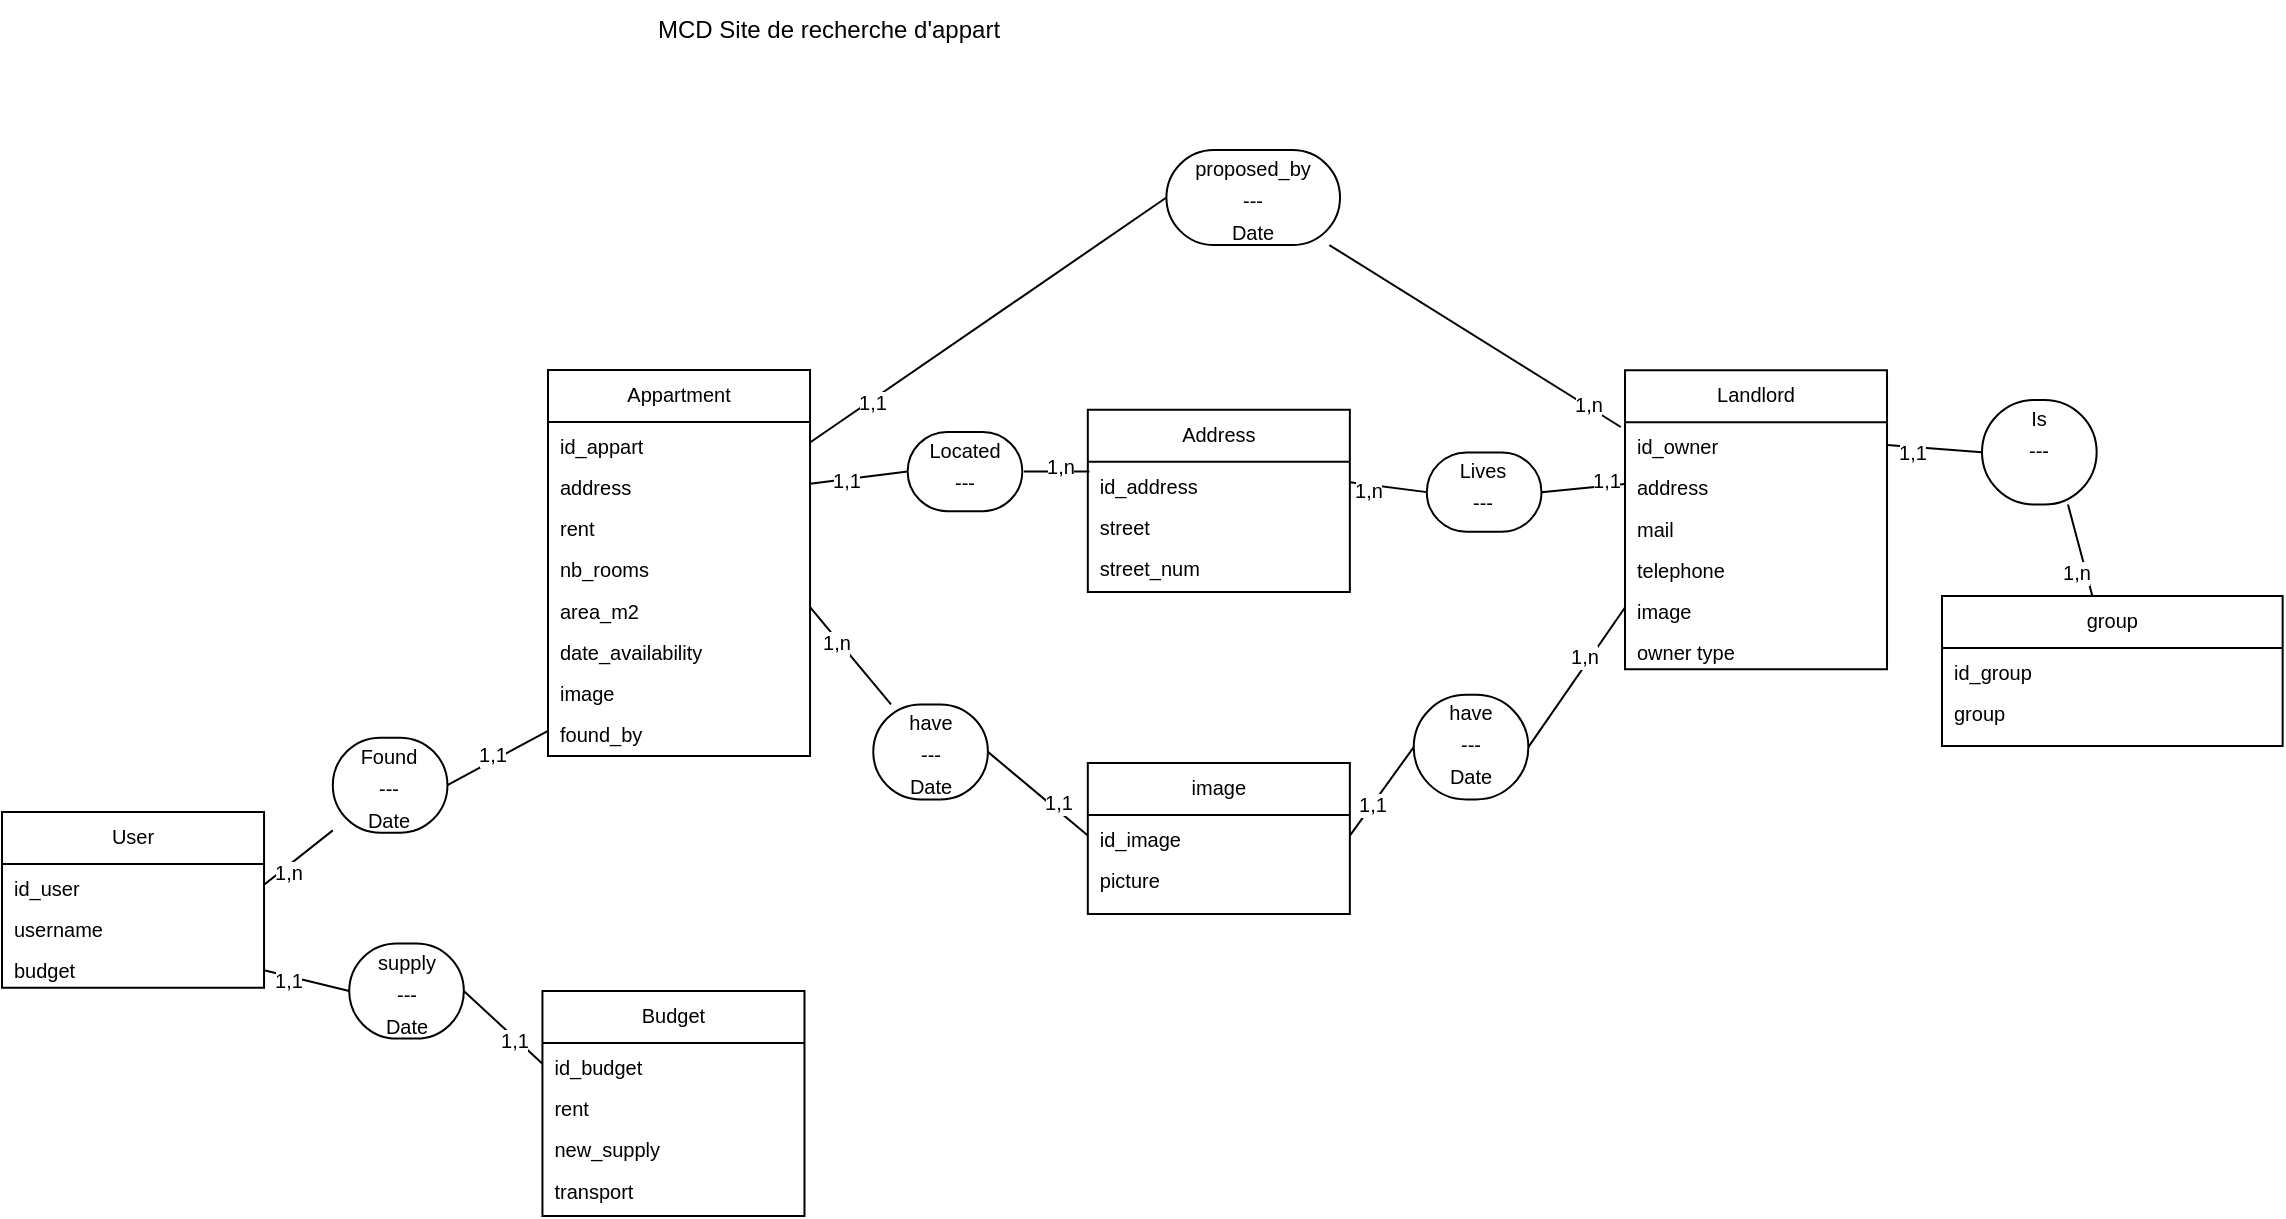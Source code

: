 <mxfile version="22.1.21" type="device">
  <diagram id="C5RBs43oDa-KdzZeNtuy" name="Page-1">
    <mxGraphModel dx="1434" dy="999" grid="0" gridSize="10" guides="1" tooltips="1" connect="1" arrows="1" fold="1" page="1" pageScale="1" pageWidth="1169" pageHeight="827" math="0" shadow="0">
      <root>
        <mxCell id="WIyWlLk6GJQsqaUBKTNV-0" />
        <mxCell id="WIyWlLk6GJQsqaUBKTNV-1" parent="WIyWlLk6GJQsqaUBKTNV-0" />
        <mxCell id="uKcMFkma33SuD5zO_-8G-0" value="MCD Site de recherche d&#39;appart" style="text;html=1;align=center;verticalAlign=middle;resizable=0;points=[];autosize=1;strokeColor=none;fillColor=none;shadow=0;" parent="WIyWlLk6GJQsqaUBKTNV-1" vertex="1">
          <mxGeometry x="326" y="18" width="190" height="30" as="geometry" />
        </mxCell>
        <mxCell id="zkfFHV4jXpPFQw0GAbJ--13" value="Address" style="swimlane;fontStyle=0;align=center;verticalAlign=top;childLayout=stackLayout;horizontal=1;startSize=26;horizontalStack=0;resizeParent=1;resizeLast=0;collapsible=1;marginBottom=0;rounded=0;shadow=0;strokeWidth=1;fontSize=10;container=0;" parent="WIyWlLk6GJQsqaUBKTNV-1" vertex="1">
          <mxGeometry x="550.91" y="222.88" width="131.02" height="91.12" as="geometry">
            <mxRectangle x="340" y="380" width="170" height="26" as="alternateBounds" />
          </mxGeometry>
        </mxCell>
        <mxCell id="zkfFHV4jXpPFQw0GAbJ--17" value="Landlord" style="swimlane;fontStyle=0;align=center;verticalAlign=top;childLayout=stackLayout;horizontal=1;startSize=26;horizontalStack=0;resizeParent=1;resizeLast=0;collapsible=1;marginBottom=0;rounded=0;shadow=0;strokeWidth=1;fontSize=10;container=0;" parent="WIyWlLk6GJQsqaUBKTNV-1" vertex="1">
          <mxGeometry x="819.493" y="203.083" width="131.018" height="149.547" as="geometry">
            <mxRectangle x="550" y="140" width="160" height="26" as="alternateBounds" />
          </mxGeometry>
        </mxCell>
        <mxCell id="oFJWuJIvr5pNURfF1LZ2-2" style="rounded=0;orthogonalLoop=1;jettySize=auto;html=1;entryX=0;entryY=0.5;entryDx=0;entryDy=0;endArrow=none;endFill=0;exitX=1;exitY=0.5;exitDx=0;exitDy=0;shadow=0;fontSize=10;" parent="WIyWlLk6GJQsqaUBKTNV-1" source="zkfFHV4jXpPFQw0GAbJ--1" target="oFJWuJIvr5pNURfF1LZ2-15" edge="1">
          <mxGeometry relative="1" as="geometry" />
        </mxCell>
        <mxCell id="vCiIIB5CHr5Q8YI4RMUH-0" value="1,1" style="edgeLabel;html=1;align=center;verticalAlign=middle;resizable=0;points=[];shadow=0;fontSize=10;container=0;" parent="oFJWuJIvr5pNURfF1LZ2-2" vertex="1" connectable="0">
          <mxGeometry x="-0.657" relative="1" as="geometry">
            <mxPoint as="offset" />
          </mxGeometry>
        </mxCell>
        <mxCell id="uKcMFkma33SuD5zO_-8G-18" style="edgeStyle=none;shape=connector;rounded=0;orthogonalLoop=1;jettySize=auto;html=1;entryX=0;entryY=0.5;entryDx=0;entryDy=0;labelBackgroundColor=default;strokeColor=default;align=center;verticalAlign=middle;fontFamily=Helvetica;fontSize=10;fontColor=default;endArrow=none;endFill=0;exitX=1;exitY=0.5;exitDx=0;exitDy=0;shadow=0;" parent="WIyWlLk6GJQsqaUBKTNV-1" edge="1">
          <mxGeometry relative="1" as="geometry">
            <mxPoint x="518.971" y="253.769" as="sourcePoint" />
            <mxPoint x="551.725" y="253.769" as="targetPoint" />
          </mxGeometry>
        </mxCell>
        <mxCell id="vCiIIB5CHr5Q8YI4RMUH-12" value="1,n" style="edgeLabel;html=1;align=center;verticalAlign=middle;resizable=0;points=[];shadow=0;fontSize=10;container=0;" parent="uKcMFkma33SuD5zO_-8G-18" vertex="1" connectable="0">
          <mxGeometry x="0.078" y="3" relative="1" as="geometry">
            <mxPoint as="offset" />
          </mxGeometry>
        </mxCell>
        <mxCell id="oFJWuJIvr5pNURfF1LZ2-5" value="&lt;p style=&quot;margin: 4px 0px 0px; text-align: center; font-size: 10px;&quot;&gt;Located&lt;/p&gt;&lt;p style=&quot;margin: 4px 0px 0px; text-align: center; font-size: 10px;&quot;&gt;---&lt;/p&gt;&lt;p style=&quot;margin: 4px 0px 0px; text-align: center; font-size: 10px;&quot;&gt;&lt;br style=&quot;font-size: 10px;&quot;&gt;&lt;/p&gt;" style="verticalAlign=top;align=left;overflow=fill;fontSize=10;fontFamily=Helvetica;html=1;whiteSpace=wrap;rounded=1;arcSize=50;shadow=0;container=0;" parent="WIyWlLk6GJQsqaUBKTNV-1" vertex="1">
          <mxGeometry x="460.831" y="233.97" width="57.32" height="39.598" as="geometry" />
        </mxCell>
        <mxCell id="oFJWuJIvr5pNURfF1LZ2-29" value="" style="shape=connector;rounded=0;orthogonalLoop=1;jettySize=auto;html=1;entryX=-0.016;entryY=0.19;entryDx=0;entryDy=0;entryPerimeter=0;labelBackgroundColor=default;strokeColor=default;fontFamily=Helvetica;fontSize=10;fontColor=default;endArrow=none;endFill=0;shadow=0;" parent="WIyWlLk6GJQsqaUBKTNV-1" source="oFJWuJIvr5pNURfF1LZ2-15" target="zkfFHV4jXpPFQw0GAbJ--17" edge="1">
          <mxGeometry x="0.843" relative="1" as="geometry">
            <mxPoint as="offset" />
          </mxGeometry>
        </mxCell>
        <mxCell id="vCiIIB5CHr5Q8YI4RMUH-2" value="1,n" style="edgeLabel;html=1;align=center;verticalAlign=middle;resizable=0;points=[];shadow=0;fontSize=10;container=0;" parent="oFJWuJIvr5pNURfF1LZ2-29" vertex="1" connectable="0">
          <mxGeometry x="0.77" y="1" relative="1" as="geometry">
            <mxPoint as="offset" />
          </mxGeometry>
        </mxCell>
        <mxCell id="oFJWuJIvr5pNURfF1LZ2-15" value="&lt;p style=&quot;margin: 4px 0px 0px; text-align: center; font-size: 10px;&quot;&gt;proposed_by&lt;/p&gt;&lt;p style=&quot;margin: 4px 0px 0px; text-align: center; font-size: 10px;&quot;&gt;---&lt;/p&gt;&lt;p style=&quot;margin: 4px 0px 0px; text-align: center; font-size: 10px;&quot;&gt;Date&lt;/p&gt;" style="verticalAlign=top;align=left;overflow=fill;fontSize=10;fontFamily=Helvetica;html=1;whiteSpace=wrap;rounded=1;arcSize=50;shadow=0;container=0;" parent="WIyWlLk6GJQsqaUBKTNV-1" vertex="1">
          <mxGeometry x="590.212" y="93" width="86.8" height="47.518" as="geometry" />
        </mxCell>
        <mxCell id="uKcMFkma33SuD5zO_-8G-16" style="rounded=0;orthogonalLoop=1;jettySize=auto;html=1;entryX=0;entryY=0.5;entryDx=0;entryDy=0;exitX=1;exitY=0.5;exitDx=0;exitDy=0;endArrow=none;endFill=0;shadow=0;fontSize=10;" parent="WIyWlLk6GJQsqaUBKTNV-1" source="zkfFHV4jXpPFQw0GAbJ--2" target="oFJWuJIvr5pNURfF1LZ2-5" edge="1">
          <mxGeometry relative="1" as="geometry" />
        </mxCell>
        <mxCell id="vCiIIB5CHr5Q8YI4RMUH-4" value="1,1" style="edgeLabel;html=1;align=center;verticalAlign=middle;resizable=0;points=[];shadow=0;fontSize=10;container=0;" parent="uKcMFkma33SuD5zO_-8G-16" vertex="1" connectable="0">
          <mxGeometry x="-0.288" relative="1" as="geometry">
            <mxPoint as="offset" />
          </mxGeometry>
        </mxCell>
        <mxCell id="uKcMFkma33SuD5zO_-8G-21" style="edgeStyle=none;shape=connector;rounded=0;orthogonalLoop=1;jettySize=auto;html=1;exitX=0;exitY=0.5;exitDx=0;exitDy=0;entryX=1;entryY=0.5;entryDx=0;entryDy=0;labelBackgroundColor=default;strokeColor=default;align=center;verticalAlign=middle;fontFamily=Helvetica;fontSize=10;fontColor=default;endArrow=none;endFill=0;shadow=0;" parent="WIyWlLk6GJQsqaUBKTNV-1" source="uKcMFkma33SuD5zO_-8G-19" target="zkfFHV4jXpPFQw0GAbJ--14" edge="1">
          <mxGeometry relative="1" as="geometry" />
        </mxCell>
        <mxCell id="vCiIIB5CHr5Q8YI4RMUH-11" value="1,n" style="edgeLabel;html=1;align=center;verticalAlign=middle;resizable=0;points=[];shadow=0;fontSize=10;container=0;" parent="uKcMFkma33SuD5zO_-8G-21" vertex="1" connectable="0">
          <mxGeometry x="0.548" y="1" relative="1" as="geometry">
            <mxPoint y="1" as="offset" />
          </mxGeometry>
        </mxCell>
        <mxCell id="uKcMFkma33SuD5zO_-8G-19" value="&lt;p style=&quot;margin: 4px 0px 0px; text-align: center; font-size: 10px;&quot;&gt;Lives&lt;/p&gt;&lt;p style=&quot;margin: 4px 0px 0px; text-align: center; font-size: 10px;&quot;&gt;---&lt;/p&gt;" style="verticalAlign=top;align=left;overflow=fill;fontSize=10;fontFamily=Helvetica;html=1;whiteSpace=wrap;rounded=1;arcSize=50;shadow=0;container=0;" parent="WIyWlLk6GJQsqaUBKTNV-1" vertex="1">
          <mxGeometry x="720.411" y="244.265" width="57.32" height="39.598" as="geometry" />
        </mxCell>
        <mxCell id="uKcMFkma33SuD5zO_-8G-20" style="edgeStyle=none;shape=connector;rounded=0;orthogonalLoop=1;jettySize=auto;html=1;exitX=0;exitY=0.5;exitDx=0;exitDy=0;entryX=1;entryY=0.5;entryDx=0;entryDy=0;labelBackgroundColor=default;strokeColor=default;align=center;verticalAlign=middle;fontFamily=Helvetica;fontSize=10;fontColor=default;endArrow=none;endFill=0;shadow=0;" parent="WIyWlLk6GJQsqaUBKTNV-1" source="uKcMFkma33SuD5zO_-8G-13" target="uKcMFkma33SuD5zO_-8G-19" edge="1">
          <mxGeometry relative="1" as="geometry" />
        </mxCell>
        <mxCell id="vCiIIB5CHr5Q8YI4RMUH-3" value="1,1" style="edgeLabel;html=1;align=center;verticalAlign=middle;resizable=0;points=[];shadow=0;fontSize=10;container=0;" parent="uKcMFkma33SuD5zO_-8G-20" vertex="1" connectable="0">
          <mxGeometry x="-0.551" y="-3" relative="1" as="geometry">
            <mxPoint as="offset" />
          </mxGeometry>
        </mxCell>
        <mxCell id="uKcMFkma33SuD5zO_-8G-35" value="image" style="swimlane;fontStyle=0;align=center;verticalAlign=top;childLayout=stackLayout;horizontal=1;startSize=26;horizontalStack=0;resizeParent=1;resizeLast=0;collapsible=1;marginBottom=0;rounded=0;shadow=0;strokeWidth=1;fontSize=10;container=0;" parent="WIyWlLk6GJQsqaUBKTNV-1" vertex="1">
          <mxGeometry x="550.91" y="399.49" width="131.02" height="75.51" as="geometry">
            <mxRectangle x="340" y="380" width="170" height="26" as="alternateBounds" />
          </mxGeometry>
        </mxCell>
        <mxCell id="uKcMFkma33SuD5zO_-8G-44" style="edgeStyle=none;shape=connector;rounded=0;orthogonalLoop=1;jettySize=auto;html=1;exitX=1;exitY=0.5;exitDx=0;exitDy=0;entryX=0;entryY=0.5;entryDx=0;entryDy=0;labelBackgroundColor=default;strokeColor=default;align=center;verticalAlign=middle;fontFamily=Helvetica;fontSize=10;fontColor=default;endArrow=none;endFill=0;shadow=0;" parent="WIyWlLk6GJQsqaUBKTNV-1" source="uKcMFkma33SuD5zO_-8G-42" target="uKcMFkma33SuD5zO_-8G-36" edge="1">
          <mxGeometry relative="1" as="geometry" />
        </mxCell>
        <mxCell id="vCiIIB5CHr5Q8YI4RMUH-13" value="1,1" style="edgeLabel;html=1;align=center;verticalAlign=middle;resizable=0;points=[];shadow=0;fontSize=10;container=0;" parent="uKcMFkma33SuD5zO_-8G-44" vertex="1" connectable="0">
          <mxGeometry x="0.302" y="3" relative="1" as="geometry">
            <mxPoint as="offset" />
          </mxGeometry>
        </mxCell>
        <mxCell id="uKcMFkma33SuD5zO_-8G-42" value="&lt;p style=&quot;margin: 4px 0px 0px; text-align: center; font-size: 10px;&quot;&gt;have&lt;/p&gt;&lt;p style=&quot;margin: 4px 0px 0px; text-align: center; font-size: 10px;&quot;&gt;---&lt;/p&gt;&lt;p style=&quot;margin: 4px 0px 0px; text-align: center; font-size: 10px;&quot;&gt;Date&lt;/p&gt;" style="verticalAlign=top;align=left;overflow=fill;fontSize=10;fontFamily=Helvetica;html=1;whiteSpace=wrap;rounded=1;arcSize=50;shadow=0;container=0;" parent="WIyWlLk6GJQsqaUBKTNV-1" vertex="1">
          <mxGeometry x="443.635" y="370.188" width="57.32" height="47.518" as="geometry" />
        </mxCell>
        <mxCell id="uKcMFkma33SuD5zO_-8G-45" style="edgeStyle=none;shape=connector;rounded=0;orthogonalLoop=1;jettySize=auto;html=1;exitX=0;exitY=0.5;exitDx=0;exitDy=0;entryX=1;entryY=0.5;entryDx=0;entryDy=0;labelBackgroundColor=default;strokeColor=default;align=center;verticalAlign=middle;fontFamily=Helvetica;fontSize=10;fontColor=default;endArrow=none;endFill=0;shadow=0;" parent="WIyWlLk6GJQsqaUBKTNV-1" source="uKcMFkma33SuD5zO_-8G-41" target="uKcMFkma33SuD5zO_-8G-47" edge="1">
          <mxGeometry relative="1" as="geometry" />
        </mxCell>
        <mxCell id="vCiIIB5CHr5Q8YI4RMUH-6" value="1,n" style="edgeLabel;html=1;align=center;verticalAlign=middle;resizable=0;points=[];shadow=0;fontSize=10;container=0;" parent="uKcMFkma33SuD5zO_-8G-45" vertex="1" connectable="0">
          <mxGeometry x="-0.165" y="3" relative="1" as="geometry">
            <mxPoint x="-3" y="-7" as="offset" />
          </mxGeometry>
        </mxCell>
        <mxCell id="uKcMFkma33SuD5zO_-8G-48" style="edgeStyle=none;shape=connector;rounded=0;orthogonalLoop=1;jettySize=auto;html=1;entryX=1;entryY=0.5;entryDx=0;entryDy=0;labelBackgroundColor=default;strokeColor=default;align=center;verticalAlign=middle;fontFamily=Helvetica;fontSize=10;fontColor=default;endArrow=none;endFill=0;exitX=0;exitY=0.5;exitDx=0;exitDy=0;shadow=0;" parent="WIyWlLk6GJQsqaUBKTNV-1" source="uKcMFkma33SuD5zO_-8G-47" target="uKcMFkma33SuD5zO_-8G-36" edge="1">
          <mxGeometry relative="1" as="geometry" />
        </mxCell>
        <mxCell id="vCiIIB5CHr5Q8YI4RMUH-14" value="1,1" style="edgeLabel;html=1;align=center;verticalAlign=middle;resizable=0;points=[];shadow=0;fontSize=10;container=0;" parent="uKcMFkma33SuD5zO_-8G-48" vertex="1" connectable="0">
          <mxGeometry x="0.304" y="-1" relative="1" as="geometry">
            <mxPoint as="offset" />
          </mxGeometry>
        </mxCell>
        <mxCell id="uKcMFkma33SuD5zO_-8G-47" value="&lt;p style=&quot;margin: 4px 0px 0px; text-align: center; font-size: 10px;&quot;&gt;have&lt;/p&gt;&lt;p style=&quot;margin: 4px 0px 0px; text-align: center; font-size: 10px;&quot;&gt;---&lt;/p&gt;&lt;p style=&quot;margin: 4px 0px 0px; text-align: center; font-size: 10px;&quot;&gt;Date&lt;/p&gt;" style="verticalAlign=top;align=left;overflow=fill;fontSize=10;fontFamily=Helvetica;html=1;whiteSpace=wrap;rounded=1;arcSize=50;shadow=0;container=0;" parent="WIyWlLk6GJQsqaUBKTNV-1" vertex="1">
          <mxGeometry x="713.86" y="365.436" width="57.32" height="52.27" as="geometry" />
        </mxCell>
        <mxCell id="6wlXfqNhccEPpByuZ59E-4" value="User" style="swimlane;fontStyle=0;align=center;verticalAlign=top;childLayout=stackLayout;horizontal=1;startSize=26;horizontalStack=0;resizeParent=1;resizeLast=0;collapsible=1;marginBottom=0;rounded=0;shadow=0;strokeWidth=1;fontSize=10;container=0;" parent="WIyWlLk6GJQsqaUBKTNV-1" vertex="1">
          <mxGeometry x="8" y="424.042" width="131.018" height="87.773" as="geometry">
            <mxRectangle x="340" y="380" width="170" height="26" as="alternateBounds" />
          </mxGeometry>
        </mxCell>
        <mxCell id="6wlXfqNhccEPpByuZ59E-8" value="Budget" style="swimlane;fontStyle=0;align=center;verticalAlign=top;childLayout=stackLayout;horizontal=1;startSize=26;horizontalStack=0;resizeParent=1;resizeLast=0;collapsible=1;marginBottom=0;rounded=0;shadow=0;strokeWidth=1;fontSize=10;container=0;" parent="WIyWlLk6GJQsqaUBKTNV-1" vertex="1">
          <mxGeometry x="278.22" y="513.53" width="131.02" height="112.47" as="geometry">
            <mxRectangle x="340" y="380" width="170" height="26" as="alternateBounds" />
          </mxGeometry>
        </mxCell>
        <mxCell id="6wlXfqNhccEPpByuZ59E-12" style="rounded=0;orthogonalLoop=1;jettySize=auto;html=1;entryX=1;entryY=0.5;entryDx=0;entryDy=0;endArrow=none;endFill=0;exitX=0;exitY=0.5;exitDx=0;exitDy=0;shadow=0;fontSize=10;" parent="WIyWlLk6GJQsqaUBKTNV-1" source="6wlXfqNhccEPpByuZ59E-11" target="6wlXfqNhccEPpByuZ59E-27" edge="1">
          <mxGeometry relative="1" as="geometry">
            <mxPoint x="237.282" y="418.498" as="targetPoint" />
          </mxGeometry>
        </mxCell>
        <mxCell id="vCiIIB5CHr5Q8YI4RMUH-7" value="1,1" style="edgeLabel;html=1;align=center;verticalAlign=middle;resizable=0;points=[];shadow=0;fontSize=10;container=0;" parent="6wlXfqNhccEPpByuZ59E-12" vertex="1" connectable="0">
          <mxGeometry x="0.05" y="-3" relative="1" as="geometry">
            <mxPoint as="offset" />
          </mxGeometry>
        </mxCell>
        <mxCell id="6wlXfqNhccEPpByuZ59E-28" style="rounded=0;orthogonalLoop=1;jettySize=auto;html=1;entryX=1;entryY=0.5;entryDx=0;entryDy=0;endArrow=none;endFill=0;shadow=0;fontSize=10;" parent="WIyWlLk6GJQsqaUBKTNV-1" source="6wlXfqNhccEPpByuZ59E-27" target="6wlXfqNhccEPpByuZ59E-5" edge="1">
          <mxGeometry relative="1" as="geometry" />
        </mxCell>
        <mxCell id="vCiIIB5CHr5Q8YI4RMUH-8" value="1,n" style="edgeLabel;html=1;align=center;verticalAlign=middle;resizable=0;points=[];shadow=0;fontSize=10;container=0;" parent="6wlXfqNhccEPpByuZ59E-28" vertex="1" connectable="0">
          <mxGeometry x="0.373" y="2" relative="1" as="geometry">
            <mxPoint as="offset" />
          </mxGeometry>
        </mxCell>
        <mxCell id="6wlXfqNhccEPpByuZ59E-27" value="&lt;p style=&quot;margin: 4px 0px 0px; text-align: center; font-size: 10px;&quot;&gt;Found&lt;/p&gt;&lt;p style=&quot;margin: 4px 0px 0px; text-align: center; font-size: 10px;&quot;&gt;---&lt;/p&gt;&lt;p style=&quot;margin: 4px 0px 0px; text-align: center; font-size: 10px;&quot;&gt;Date&lt;/p&gt;" style="verticalAlign=top;align=left;overflow=fill;fontSize=10;fontFamily=Helvetica;html=1;whiteSpace=wrap;rounded=1;arcSize=50;shadow=0;container=0;" parent="WIyWlLk6GJQsqaUBKTNV-1" vertex="1">
          <mxGeometry x="173.41" y="386.819" width="57.32" height="47.518" as="geometry" />
        </mxCell>
        <mxCell id="6wlXfqNhccEPpByuZ59E-31" style="edgeStyle=none;shape=connector;rounded=0;orthogonalLoop=1;jettySize=auto;html=1;entryX=0;entryY=0.5;entryDx=0;entryDy=0;labelBackgroundColor=default;strokeColor=default;align=center;verticalAlign=middle;fontFamily=Helvetica;fontSize=10;fontColor=default;endArrow=none;endFill=0;exitX=1;exitY=0.5;exitDx=0;exitDy=0;shadow=0;" parent="WIyWlLk6GJQsqaUBKTNV-1" source="6wlXfqNhccEPpByuZ59E-29" target="6wlXfqNhccEPpByuZ59E-9" edge="1">
          <mxGeometry relative="1" as="geometry">
            <mxPoint x="245.47" y="532.171" as="sourcePoint" />
          </mxGeometry>
        </mxCell>
        <mxCell id="vCiIIB5CHr5Q8YI4RMUH-10" value="1,1" style="edgeLabel;html=1;align=center;verticalAlign=middle;resizable=0;points=[];shadow=0;fontSize=10;container=0;" parent="6wlXfqNhccEPpByuZ59E-31" vertex="1" connectable="0">
          <mxGeometry x="0.502" y="5" relative="1" as="geometry">
            <mxPoint x="-8" y="1" as="offset" />
          </mxGeometry>
        </mxCell>
        <mxCell id="6wlXfqNhccEPpByuZ59E-29" value="&lt;p style=&quot;margin: 4px 0px 0px; text-align: center; font-size: 10px;&quot;&gt;supply&lt;/p&gt;&lt;p style=&quot;margin: 4px 0px 0px; text-align: center; font-size: 10px;&quot;&gt;---&lt;/p&gt;&lt;p style=&quot;margin: 4px 0px 0px; text-align: center; font-size: 10px;&quot;&gt;Date&lt;/p&gt;" style="verticalAlign=top;align=left;overflow=fill;fontSize=10;fontFamily=Helvetica;html=1;whiteSpace=wrap;rounded=1;arcSize=50;shadow=0;container=0;" parent="WIyWlLk6GJQsqaUBKTNV-1" vertex="1">
          <mxGeometry x="181.599" y="489.775" width="57.32" height="47.518" as="geometry" />
        </mxCell>
        <mxCell id="6wlXfqNhccEPpByuZ59E-30" style="edgeStyle=none;shape=connector;rounded=0;orthogonalLoop=1;jettySize=auto;html=1;entryX=0;entryY=0.5;entryDx=0;entryDy=0;labelBackgroundColor=default;strokeColor=default;align=center;verticalAlign=middle;fontFamily=Helvetica;fontSize=10;fontColor=default;endArrow=none;endFill=0;exitX=1;exitY=0.5;exitDx=0;exitDy=0;shadow=0;" parent="WIyWlLk6GJQsqaUBKTNV-1" source="6wlXfqNhccEPpByuZ59E-13" target="6wlXfqNhccEPpByuZ59E-29" edge="1">
          <mxGeometry relative="1" as="geometry" />
        </mxCell>
        <mxCell id="vCiIIB5CHr5Q8YI4RMUH-9" value="1,1" style="edgeLabel;html=1;align=center;verticalAlign=middle;resizable=0;points=[];shadow=0;fontSize=10;container=0;" parent="6wlXfqNhccEPpByuZ59E-30" vertex="1" connectable="0">
          <mxGeometry x="-0.43" y="-2" relative="1" as="geometry">
            <mxPoint as="offset" />
          </mxGeometry>
        </mxCell>
        <mxCell id="6wlXfqNhccEPpByuZ59E-34" style="edgeStyle=none;shape=connector;rounded=0;orthogonalLoop=1;jettySize=auto;html=1;exitX=1;exitY=0.5;exitDx=0;exitDy=0;labelBackgroundColor=default;strokeColor=default;align=center;verticalAlign=middle;fontFamily=Helvetica;fontSize=10;fontColor=default;endArrow=none;endFill=0;shadow=0;" parent="WIyWlLk6GJQsqaUBKTNV-1" source="uKcMFkma33SuD5zO_-8G-11" target="uKcMFkma33SuD5zO_-8G-42" edge="1">
          <mxGeometry relative="1" as="geometry" />
        </mxCell>
        <mxCell id="vCiIIB5CHr5Q8YI4RMUH-5" value="1,n" style="edgeLabel;html=1;align=center;verticalAlign=middle;resizable=0;points=[];shadow=0;fontSize=10;container=0;" parent="6wlXfqNhccEPpByuZ59E-34" vertex="1" connectable="0">
          <mxGeometry x="-0.32" y="-1" relative="1" as="geometry">
            <mxPoint as="offset" />
          </mxGeometry>
        </mxCell>
        <mxCell id="hG3oxJkNT1ENptjuVg6Q-0" value="&lt;p style=&quot;margin: 4px 0px 0px; text-align: center; font-size: 10px;&quot;&gt;Is&lt;/p&gt;&lt;p style=&quot;margin: 4px 0px 0px; text-align: center; font-size: 10px;&quot;&gt;---&lt;/p&gt;" style="verticalAlign=top;align=left;overflow=fill;fontSize=10;fontFamily=Helvetica;html=1;whiteSpace=wrap;rounded=1;arcSize=50;shadow=0;container=0;" parent="WIyWlLk6GJQsqaUBKTNV-1" vertex="1">
          <mxGeometry x="998.004" y="217.992" width="57.32" height="52.27" as="geometry" />
        </mxCell>
        <mxCell id="hG3oxJkNT1ENptjuVg6Q-4" style="rounded=0;orthogonalLoop=1;jettySize=auto;html=1;exitX=1;exitY=0.25;exitDx=0;exitDy=0;entryX=0;entryY=0.5;entryDx=0;entryDy=0;endArrow=none;endFill=0;shadow=0;fontSize=10;" parent="WIyWlLk6GJQsqaUBKTNV-1" source="zkfFHV4jXpPFQw0GAbJ--17" target="hG3oxJkNT1ENptjuVg6Q-0" edge="1">
          <mxGeometry relative="1" as="geometry" />
        </mxCell>
        <mxCell id="hG3oxJkNT1ENptjuVg6Q-5" value="1,1" style="edgeLabel;html=1;align=center;verticalAlign=middle;resizable=0;points=[];shadow=0;fontSize=10;container=0;" parent="hG3oxJkNT1ENptjuVg6Q-4" vertex="1" connectable="0">
          <mxGeometry x="-0.497" y="-1" relative="1" as="geometry">
            <mxPoint y="1" as="offset" />
          </mxGeometry>
        </mxCell>
        <mxCell id="hG3oxJkNT1ENptjuVg6Q-6" style="rounded=0;orthogonalLoop=1;jettySize=auto;html=1;entryX=0.75;entryY=1;entryDx=0;entryDy=0;endArrow=none;endFill=0;shadow=0;fontSize=10;" parent="WIyWlLk6GJQsqaUBKTNV-1" source="hG3oxJkNT1ENptjuVg6Q-1" target="hG3oxJkNT1ENptjuVg6Q-0" edge="1">
          <mxGeometry relative="1" as="geometry" />
        </mxCell>
        <mxCell id="hG3oxJkNT1ENptjuVg6Q-7" value="1,n" style="edgeLabel;html=1;align=center;verticalAlign=middle;resizable=0;points=[];fontSize=10;fontFamily=Helvetica;fontColor=default;shadow=0;container=0;" parent="hG3oxJkNT1ENptjuVg6Q-6" vertex="1" connectable="0">
          <mxGeometry x="-0.405" y="5" relative="1" as="geometry">
            <mxPoint as="offset" />
          </mxGeometry>
        </mxCell>
        <mxCell id="hG3oxJkNT1ENptjuVg6Q-1" value="group" style="swimlane;fontStyle=0;align=center;verticalAlign=top;childLayout=stackLayout;horizontal=1;startSize=26;horizontalStack=0;resizeParent=1;resizeLast=0;collapsible=1;marginBottom=0;rounded=0;shadow=0;strokeWidth=1;fontSize=10;container=0;" parent="WIyWlLk6GJQsqaUBKTNV-1" vertex="1">
          <mxGeometry x="978" y="316" width="170.32" height="75" as="geometry">
            <mxRectangle x="340" y="380" width="170" height="26" as="alternateBounds" />
          </mxGeometry>
        </mxCell>
        <mxCell id="hG3oxJkNT1ENptjuVg6Q-2" value="id_group" style="text;align=left;verticalAlign=top;spacingLeft=4;spacingRight=4;overflow=hidden;rotatable=0;points=[[0,0.5],[1,0.5]];portConstraint=eastwest;shadow=0;fontSize=10;container=0;" parent="hG3oxJkNT1ENptjuVg6Q-1" vertex="1">
          <mxGeometry y="26" width="170.32" height="20.591" as="geometry" />
        </mxCell>
        <mxCell id="hG3oxJkNT1ENptjuVg6Q-3" value="group" style="text;align=left;verticalAlign=top;spacingLeft=4;spacingRight=4;overflow=hidden;rotatable=0;points=[[0,0.5],[1,0.5]];portConstraint=eastwest;rounded=0;shadow=0;html=0;fontSize=10;container=0;" parent="hG3oxJkNT1ENptjuVg6Q-1" vertex="1">
          <mxGeometry y="46.591" width="170.32" height="22.175" as="geometry" />
        </mxCell>
        <mxCell id="zkfFHV4jXpPFQw0GAbJ--14" value="id_address" style="text;align=left;verticalAlign=top;spacingLeft=4;spacingRight=4;overflow=hidden;rotatable=0;points=[[0,0.5],[1,0.5]];portConstraint=eastwest;shadow=0;fontSize=10;container=0;" parent="WIyWlLk6GJQsqaUBKTNV-1" vertex="1">
          <mxGeometry x="550.906" y="248.882" width="131.018" height="20.591" as="geometry" />
        </mxCell>
        <mxCell id="zkfFHV4jXpPFQw0GAbJ--3" value="street" style="text;align=left;verticalAlign=top;spacingLeft=4;spacingRight=4;overflow=hidden;rotatable=0;points=[[0,0.5],[1,0.5]];portConstraint=eastwest;rounded=0;shadow=0;html=0;fontSize=10;container=0;" parent="WIyWlLk6GJQsqaUBKTNV-1" vertex="1">
          <mxGeometry x="550.906" y="269.473" width="131.018" height="20.591" as="geometry" />
        </mxCell>
        <mxCell id="zkfFHV4jXpPFQw0GAbJ--5" value="street_num" style="text;align=left;verticalAlign=top;spacingLeft=4;spacingRight=4;overflow=hidden;rotatable=0;points=[[0,0.5],[1,0.5]];portConstraint=eastwest;shadow=0;fontSize=10;container=0;" parent="WIyWlLk6GJQsqaUBKTNV-1" vertex="1">
          <mxGeometry x="550.906" y="290.065" width="131.018" height="20.591" as="geometry" />
        </mxCell>
        <mxCell id="zkfFHV4jXpPFQw0GAbJ--19" value="id_owner" style="text;align=left;verticalAlign=top;spacingLeft=4;spacingRight=4;overflow=hidden;rotatable=0;points=[[0,0.5],[1,0.5]];portConstraint=eastwest;rounded=0;shadow=0;html=0;fontSize=10;container=0;" parent="WIyWlLk6GJQsqaUBKTNV-1" vertex="1">
          <mxGeometry x="819.493" y="229.083" width="131.018" height="20.591" as="geometry" />
        </mxCell>
        <mxCell id="uKcMFkma33SuD5zO_-8G-13" value="address" style="text;align=left;verticalAlign=top;spacingLeft=4;spacingRight=4;overflow=hidden;rotatable=0;points=[[0,0.5],[1,0.5]];portConstraint=eastwest;rounded=0;shadow=0;html=0;fontSize=10;container=0;" parent="WIyWlLk6GJQsqaUBKTNV-1" vertex="1">
          <mxGeometry x="819.493" y="249.674" width="131.018" height="20.591" as="geometry" />
        </mxCell>
        <mxCell id="uKcMFkma33SuD5zO_-8G-22" value="mail" style="text;align=left;verticalAlign=top;spacingLeft=4;spacingRight=4;overflow=hidden;rotatable=0;points=[[0,0.5],[1,0.5]];portConstraint=eastwest;rounded=0;shadow=0;html=0;fontSize=10;container=0;" parent="WIyWlLk6GJQsqaUBKTNV-1" vertex="1">
          <mxGeometry x="819.493" y="270.265" width="131.018" height="20.591" as="geometry" />
        </mxCell>
        <mxCell id="uKcMFkma33SuD5zO_-8G-27" value="telephone" style="text;align=left;verticalAlign=top;spacingLeft=4;spacingRight=4;overflow=hidden;rotatable=0;points=[[0,0.5],[1,0.5]];portConstraint=eastwest;rounded=0;shadow=0;html=0;fontSize=10;container=0;" parent="WIyWlLk6GJQsqaUBKTNV-1" vertex="1">
          <mxGeometry x="819.493" y="290.857" width="131.018" height="20.591" as="geometry" />
        </mxCell>
        <mxCell id="uKcMFkma33SuD5zO_-8G-41" value="image" style="text;align=left;verticalAlign=top;spacingLeft=4;spacingRight=4;overflow=hidden;rotatable=0;points=[[0,0.5],[1,0.5]];portConstraint=eastwest;rounded=0;shadow=0;html=0;fontSize=10;container=0;" parent="WIyWlLk6GJQsqaUBKTNV-1" vertex="1">
          <mxGeometry x="819.493" y="311.448" width="131.018" height="20.591" as="geometry" />
        </mxCell>
        <mxCell id="6wlXfqNhccEPpByuZ59E-3" value="owner type" style="text;align=left;verticalAlign=top;spacingLeft=4;spacingRight=4;overflow=hidden;rotatable=0;points=[[0,0.5],[1,0.5]];portConstraint=eastwest;rounded=0;shadow=0;html=0;fontSize=10;container=0;" parent="WIyWlLk6GJQsqaUBKTNV-1" vertex="1">
          <mxGeometry x="819.493" y="332.039" width="131.018" height="20.591" as="geometry" />
        </mxCell>
        <mxCell id="uKcMFkma33SuD5zO_-8G-36" value="id_image" style="text;align=left;verticalAlign=top;spacingLeft=4;spacingRight=4;overflow=hidden;rotatable=0;points=[[0,0.5],[1,0.5]];portConstraint=eastwest;shadow=0;fontSize=10;container=0;" parent="WIyWlLk6GJQsqaUBKTNV-1" vertex="1">
          <mxGeometry x="550.906" y="425.491" width="131.018" height="20.591" as="geometry" />
        </mxCell>
        <mxCell id="uKcMFkma33SuD5zO_-8G-37" value="picture" style="text;align=left;verticalAlign=top;spacingLeft=4;spacingRight=4;overflow=hidden;rotatable=0;points=[[0,0.5],[1,0.5]];portConstraint=eastwest;rounded=0;shadow=0;html=0;fontSize=10;container=0;" parent="WIyWlLk6GJQsqaUBKTNV-1" vertex="1">
          <mxGeometry x="550.906" y="446.082" width="131.018" height="22.175" as="geometry" />
        </mxCell>
        <mxCell id="6wlXfqNhccEPpByuZ59E-5" value="id_user" style="text;align=left;verticalAlign=top;spacingLeft=4;spacingRight=4;overflow=hidden;rotatable=0;points=[[0,0.5],[1,0.5]];portConstraint=eastwest;shadow=0;fontSize=10;container=0;" parent="WIyWlLk6GJQsqaUBKTNV-1" vertex="1">
          <mxGeometry x="8" y="450.042" width="131.018" height="20.591" as="geometry" />
        </mxCell>
        <mxCell id="6wlXfqNhccEPpByuZ59E-6" value="username" style="text;align=left;verticalAlign=top;spacingLeft=4;spacingRight=4;overflow=hidden;rotatable=0;points=[[0,0.5],[1,0.5]];portConstraint=eastwest;rounded=0;shadow=0;html=0;fontSize=10;container=0;" parent="WIyWlLk6GJQsqaUBKTNV-1" vertex="1">
          <mxGeometry x="8" y="470.633" width="131.018" height="20.591" as="geometry" />
        </mxCell>
        <mxCell id="6wlXfqNhccEPpByuZ59E-13" value="budget" style="text;align=left;verticalAlign=top;spacingLeft=4;spacingRight=4;overflow=hidden;rotatable=0;points=[[0,0.5],[1,0.5]];portConstraint=eastwest;rounded=0;shadow=0;html=0;fontSize=10;container=0;" parent="WIyWlLk6GJQsqaUBKTNV-1" vertex="1">
          <mxGeometry x="8" y="491.22" width="131.02" height="23.78" as="geometry" />
        </mxCell>
        <mxCell id="6wlXfqNhccEPpByuZ59E-9" value="id_budget" style="text;align=left;verticalAlign=top;spacingLeft=4;spacingRight=4;overflow=hidden;rotatable=0;points=[[0,0.5],[1,0.5]];portConstraint=eastwest;shadow=0;fontSize=10;container=0;" parent="WIyWlLk6GJQsqaUBKTNV-1" vertex="1">
          <mxGeometry x="278.225" y="539.534" width="131.018" height="20.591" as="geometry" />
        </mxCell>
        <mxCell id="6wlXfqNhccEPpByuZ59E-14" value="rent" style="text;align=left;verticalAlign=top;spacingLeft=4;spacingRight=4;overflow=hidden;rotatable=0;points=[[0,0.5],[1,0.5]];portConstraint=eastwest;rounded=0;shadow=0;html=0;fontSize=10;container=0;" parent="WIyWlLk6GJQsqaUBKTNV-1" vertex="1">
          <mxGeometry x="278.225" y="560.125" width="131.018" height="20.591" as="geometry" />
        </mxCell>
        <mxCell id="6wlXfqNhccEPpByuZ59E-32" value="new_supply" style="text;align=left;verticalAlign=top;spacingLeft=4;spacingRight=4;overflow=hidden;rotatable=0;points=[[0,0.5],[1,0.5]];portConstraint=eastwest;rounded=0;shadow=0;html=0;fontSize=10;container=0;" parent="WIyWlLk6GJQsqaUBKTNV-1" vertex="1">
          <mxGeometry x="278.225" y="580.716" width="131.018" height="20.591" as="geometry" />
        </mxCell>
        <mxCell id="6wlXfqNhccEPpByuZ59E-33" value="transport" style="text;align=left;verticalAlign=top;spacingLeft=4;spacingRight=4;overflow=hidden;rotatable=0;points=[[0,0.5],[1,0.5]];portConstraint=eastwest;rounded=0;shadow=0;html=0;fontSize=10;container=0;" parent="WIyWlLk6GJQsqaUBKTNV-1" vertex="1">
          <mxGeometry x="278.225" y="601.307" width="131.018" height="20.591" as="geometry" />
        </mxCell>
        <mxCell id="zkfFHV4jXpPFQw0GAbJ--0" value="Appartment" style="swimlane;fontStyle=0;align=center;verticalAlign=top;childLayout=stackLayout;horizontal=1;startSize=26;horizontalStack=0;resizeParent=1;resizeLast=0;collapsible=1;marginBottom=0;rounded=0;shadow=0;strokeWidth=1;fontSize=10;container=0;" parent="WIyWlLk6GJQsqaUBKTNV-1" vertex="1">
          <mxGeometry x="281" y="202.95" width="131.02" height="193.05" as="geometry">
            <mxRectangle x="230" y="140" width="160" height="26" as="alternateBounds" />
          </mxGeometry>
        </mxCell>
        <mxCell id="zkfFHV4jXpPFQw0GAbJ--1" value="id_appart" style="text;align=left;verticalAlign=top;spacingLeft=4;spacingRight=4;overflow=hidden;rotatable=0;points=[[0,0.5],[1,0.5]];portConstraint=eastwest;shadow=0;fontSize=10;container=0;" parent="zkfFHV4jXpPFQw0GAbJ--0" vertex="1">
          <mxGeometry y="26" width="131.02" height="20.591" as="geometry" />
        </mxCell>
        <mxCell id="zkfFHV4jXpPFQw0GAbJ--2" value="address" style="text;align=left;verticalAlign=top;spacingLeft=4;spacingRight=4;overflow=hidden;rotatable=0;points=[[0,0.5],[1,0.5]];portConstraint=eastwest;rounded=0;shadow=0;html=0;fontSize=10;container=0;" parent="zkfFHV4jXpPFQw0GAbJ--0" vertex="1">
          <mxGeometry y="46.591" width="131.02" height="20.591" as="geometry" />
        </mxCell>
        <mxCell id="oFJWuJIvr5pNURfF1LZ2-0" value="rent" style="text;align=left;verticalAlign=top;spacingLeft=4;spacingRight=4;overflow=hidden;rotatable=0;points=[[0,0.5],[1,0.5]];portConstraint=eastwest;shadow=0;fontSize=10;container=0;" parent="zkfFHV4jXpPFQw0GAbJ--0" vertex="1">
          <mxGeometry y="67.182" width="131.02" height="20.591" as="geometry" />
        </mxCell>
        <mxCell id="oFJWuJIvr5pNURfF1LZ2-1" value="nb_rooms" style="text;align=left;verticalAlign=top;spacingLeft=4;spacingRight=4;overflow=hidden;rotatable=0;points=[[0,0.5],[1,0.5]];portConstraint=eastwest;shadow=0;fontSize=10;container=0;" parent="zkfFHV4jXpPFQw0GAbJ--0" vertex="1">
          <mxGeometry y="87.773" width="131.02" height="20.591" as="geometry" />
        </mxCell>
        <mxCell id="uKcMFkma33SuD5zO_-8G-11" value="area_m2" style="text;align=left;verticalAlign=top;spacingLeft=4;spacingRight=4;overflow=hidden;rotatable=0;points=[[0,0.5],[1,0.5]];portConstraint=eastwest;shadow=0;fontSize=10;container=0;" parent="zkfFHV4jXpPFQw0GAbJ--0" vertex="1">
          <mxGeometry y="108.364" width="131.02" height="20.591" as="geometry" />
        </mxCell>
        <mxCell id="uKcMFkma33SuD5zO_-8G-12" value="date_availability" style="text;align=left;verticalAlign=top;spacingLeft=4;spacingRight=4;overflow=hidden;rotatable=0;points=[[0,0.5],[1,0.5]];portConstraint=eastwest;shadow=0;fontSize=10;container=0;" parent="zkfFHV4jXpPFQw0GAbJ--0" vertex="1">
          <mxGeometry y="128.956" width="131.02" height="20.591" as="geometry" />
        </mxCell>
        <mxCell id="uKcMFkma33SuD5zO_-8G-39" value="image" style="text;align=left;verticalAlign=top;spacingLeft=4;spacingRight=4;overflow=hidden;rotatable=0;points=[[0,0.5],[1,0.5]];portConstraint=eastwest;shadow=0;fontSize=10;container=0;" parent="zkfFHV4jXpPFQw0GAbJ--0" vertex="1">
          <mxGeometry y="149.547" width="131.02" height="20.591" as="geometry" />
        </mxCell>
        <mxCell id="6wlXfqNhccEPpByuZ59E-11" value="found_by" style="text;align=left;verticalAlign=top;spacingLeft=4;spacingRight=4;overflow=hidden;rotatable=0;points=[[0,0.5],[1,0.5]];portConstraint=eastwest;shadow=0;fontSize=10;container=0;" parent="zkfFHV4jXpPFQw0GAbJ--0" vertex="1">
          <mxGeometry y="170.138" width="131.02" height="20.591" as="geometry" />
        </mxCell>
      </root>
    </mxGraphModel>
  </diagram>
</mxfile>
